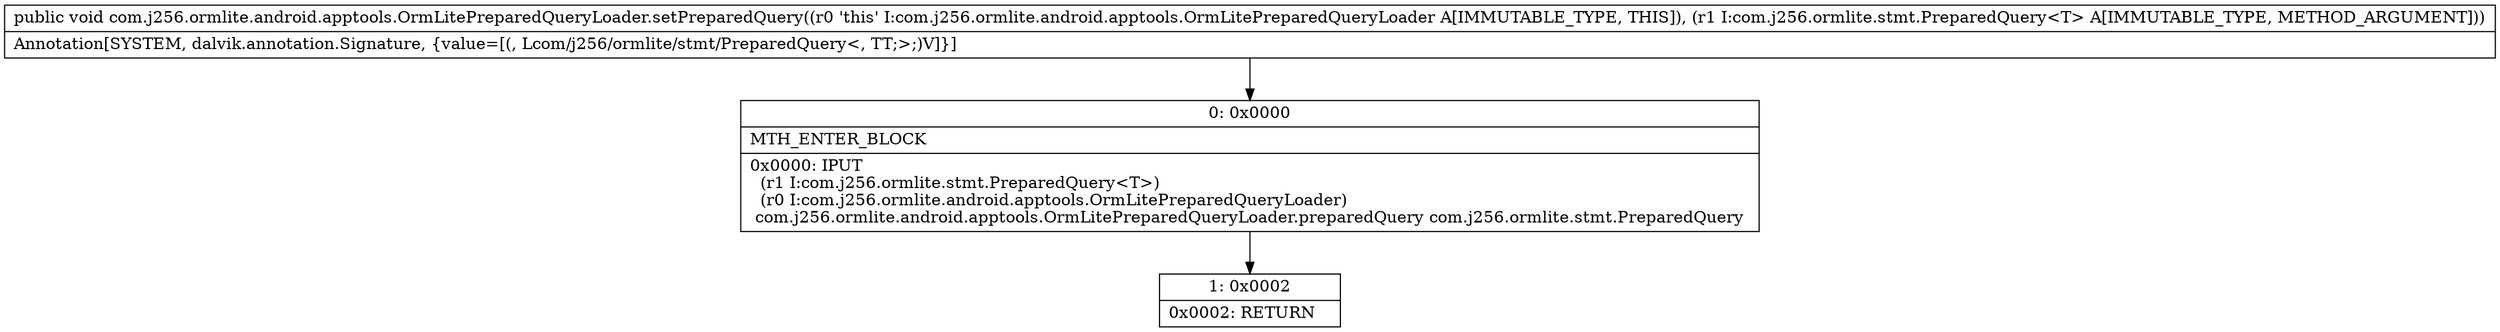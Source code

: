 digraph "CFG forcom.j256.ormlite.android.apptools.OrmLitePreparedQueryLoader.setPreparedQuery(Lcom\/j256\/ormlite\/stmt\/PreparedQuery;)V" {
Node_0 [shape=record,label="{0\:\ 0x0000|MTH_ENTER_BLOCK\l|0x0000: IPUT  \l  (r1 I:com.j256.ormlite.stmt.PreparedQuery\<T\>)\l  (r0 I:com.j256.ormlite.android.apptools.OrmLitePreparedQueryLoader)\l com.j256.ormlite.android.apptools.OrmLitePreparedQueryLoader.preparedQuery com.j256.ormlite.stmt.PreparedQuery \l}"];
Node_1 [shape=record,label="{1\:\ 0x0002|0x0002: RETURN   \l}"];
MethodNode[shape=record,label="{public void com.j256.ormlite.android.apptools.OrmLitePreparedQueryLoader.setPreparedQuery((r0 'this' I:com.j256.ormlite.android.apptools.OrmLitePreparedQueryLoader A[IMMUTABLE_TYPE, THIS]), (r1 I:com.j256.ormlite.stmt.PreparedQuery\<T\> A[IMMUTABLE_TYPE, METHOD_ARGUMENT]))  | Annotation[SYSTEM, dalvik.annotation.Signature, \{value=[(, Lcom\/j256\/ormlite\/stmt\/PreparedQuery\<, TT;\>;)V]\}]\l}"];
MethodNode -> Node_0;
Node_0 -> Node_1;
}

